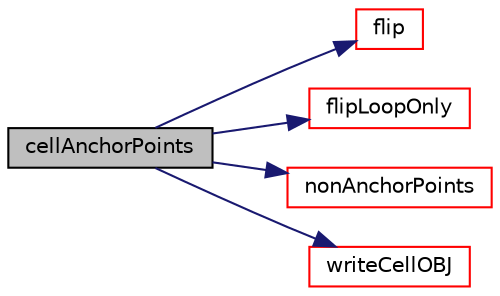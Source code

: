 digraph "cellAnchorPoints"
{
  bgcolor="transparent";
  edge [fontname="Helvetica",fontsize="10",labelfontname="Helvetica",labelfontsize="10"];
  node [fontname="Helvetica",fontsize="10",shape=record];
  rankdir="LR";
  Node1 [label="cellAnchorPoints",height=0.2,width=0.4,color="black", fillcolor="grey75", style="filled", fontcolor="black"];
  Node1 -> Node2 [color="midnightblue",fontsize="10",style="solid",fontname="Helvetica"];
  Node2 [label="flip",height=0.2,width=0.4,color="red",URL="$a00207.html#a729e021c0035c13c32420318abbe9899",tooltip="Flip loop for celli. Updates anchor points as well. "];
  Node1 -> Node3 [color="midnightblue",fontsize="10",style="solid",fontname="Helvetica"];
  Node3 [label="flipLoopOnly",height=0.2,width=0.4,color="red",URL="$a00207.html#a5f2cab90728fc815475d2ee71a4791f7",tooltip="Flip loop for celli. Does not update anchors. Use with care. "];
  Node1 -> Node4 [color="midnightblue",fontsize="10",style="solid",fontname="Helvetica"];
  Node4 [label="nonAnchorPoints",height=0.2,width=0.4,color="red",URL="$a00207.html#a8787009bd3255baa9c0480bbe3df17e3",tooltip="Invert anchor point selection. "];
  Node1 -> Node5 [color="midnightblue",fontsize="10",style="solid",fontname="Helvetica"];
  Node5 [label="writeCellOBJ",height=0.2,width=0.4,color="red",URL="$a00207.html#ad662d297f3e5c93db9ecd9ea4cade871",tooltip="debugging:Write edges of cell and loop "];
}
